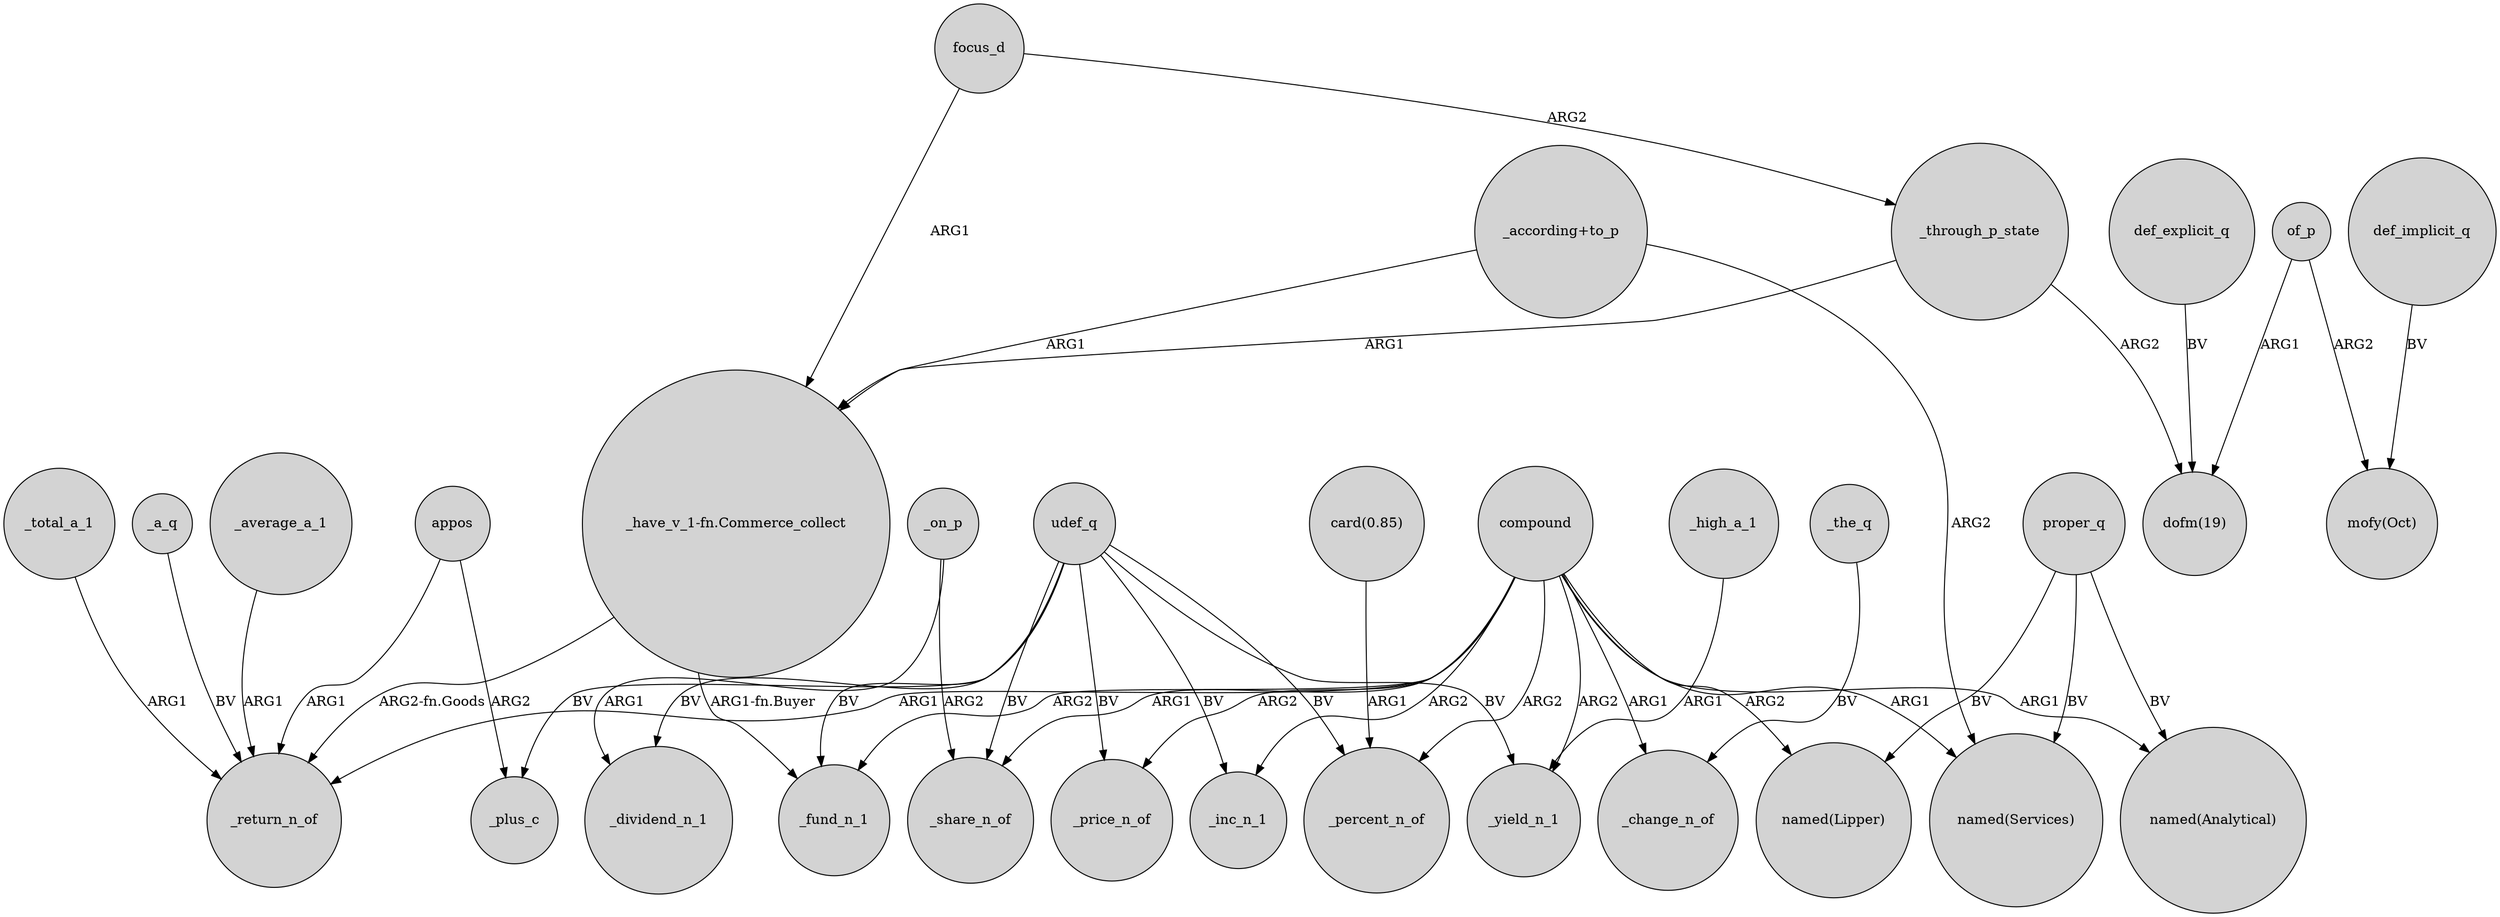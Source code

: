 digraph {
	node [shape=circle style=filled]
	udef_q -> _dividend_n_1 [label=BV]
	compound -> _fund_n_1 [label=ARG2]
	"card(0.85)" -> _percent_n_of [label=ARG1]
	compound -> _yield_n_1 [label=ARG2]
	compound -> _share_n_of [label=ARG1]
	of_p -> "mofy(Oct)" [label=ARG2]
	udef_q -> _price_n_of [label=BV]
	udef_q -> _fund_n_1 [label=BV]
	of_p -> "dofm(19)" [label=ARG1]
	"_have_v_1-fn.Commerce_collect" -> _fund_n_1 [label="ARG1-fn.Buyer"]
	"_have_v_1-fn.Commerce_collect" -> _return_n_of [label="ARG2-fn.Goods"]
	udef_q -> _inc_n_1 [label=BV]
	compound -> "named(Services)" [label=ARG1]
	_through_p_state -> "_have_v_1-fn.Commerce_collect" [label=ARG1]
	compound -> _inc_n_1 [label=ARG2]
	focus_d -> _through_p_state [label=ARG2]
	compound -> _price_n_of [label=ARG2]
	"_according+to_p" -> "named(Services)" [label=ARG2]
	udef_q -> _percent_n_of [label=BV]
	udef_q -> _plus_c [label=BV]
	_total_a_1 -> _return_n_of [label=ARG1]
	proper_q -> "named(Lipper)" [label=BV]
	udef_q -> _share_n_of [label=BV]
	compound -> _percent_n_of [label=ARG2]
	udef_q -> _yield_n_1 [label=BV]
	appos -> _return_n_of [label=ARG1]
	focus_d -> "_have_v_1-fn.Commerce_collect" [label=ARG1]
	compound -> _return_n_of [label=ARG1]
	compound -> _change_n_of [label=ARG1]
	_the_q -> _change_n_of [label=BV]
	_high_a_1 -> _yield_n_1 [label=ARG1]
	def_implicit_q -> "mofy(Oct)" [label=BV]
	compound -> "named(Lipper)" [label=ARG2]
	appos -> _plus_c [label=ARG2]
	_a_q -> _return_n_of [label=BV]
	_through_p_state -> "dofm(19)" [label=ARG2]
	proper_q -> "named(Analytical)" [label=BV]
	proper_q -> "named(Services)" [label=BV]
	_average_a_1 -> _return_n_of [label=ARG1]
	compound -> "named(Analytical)" [label=ARG1]
	def_explicit_q -> "dofm(19)" [label=BV]
	_on_p -> _dividend_n_1 [label=ARG1]
	"_according+to_p" -> "_have_v_1-fn.Commerce_collect" [label=ARG1]
	_on_p -> _share_n_of [label=ARG2]
}
